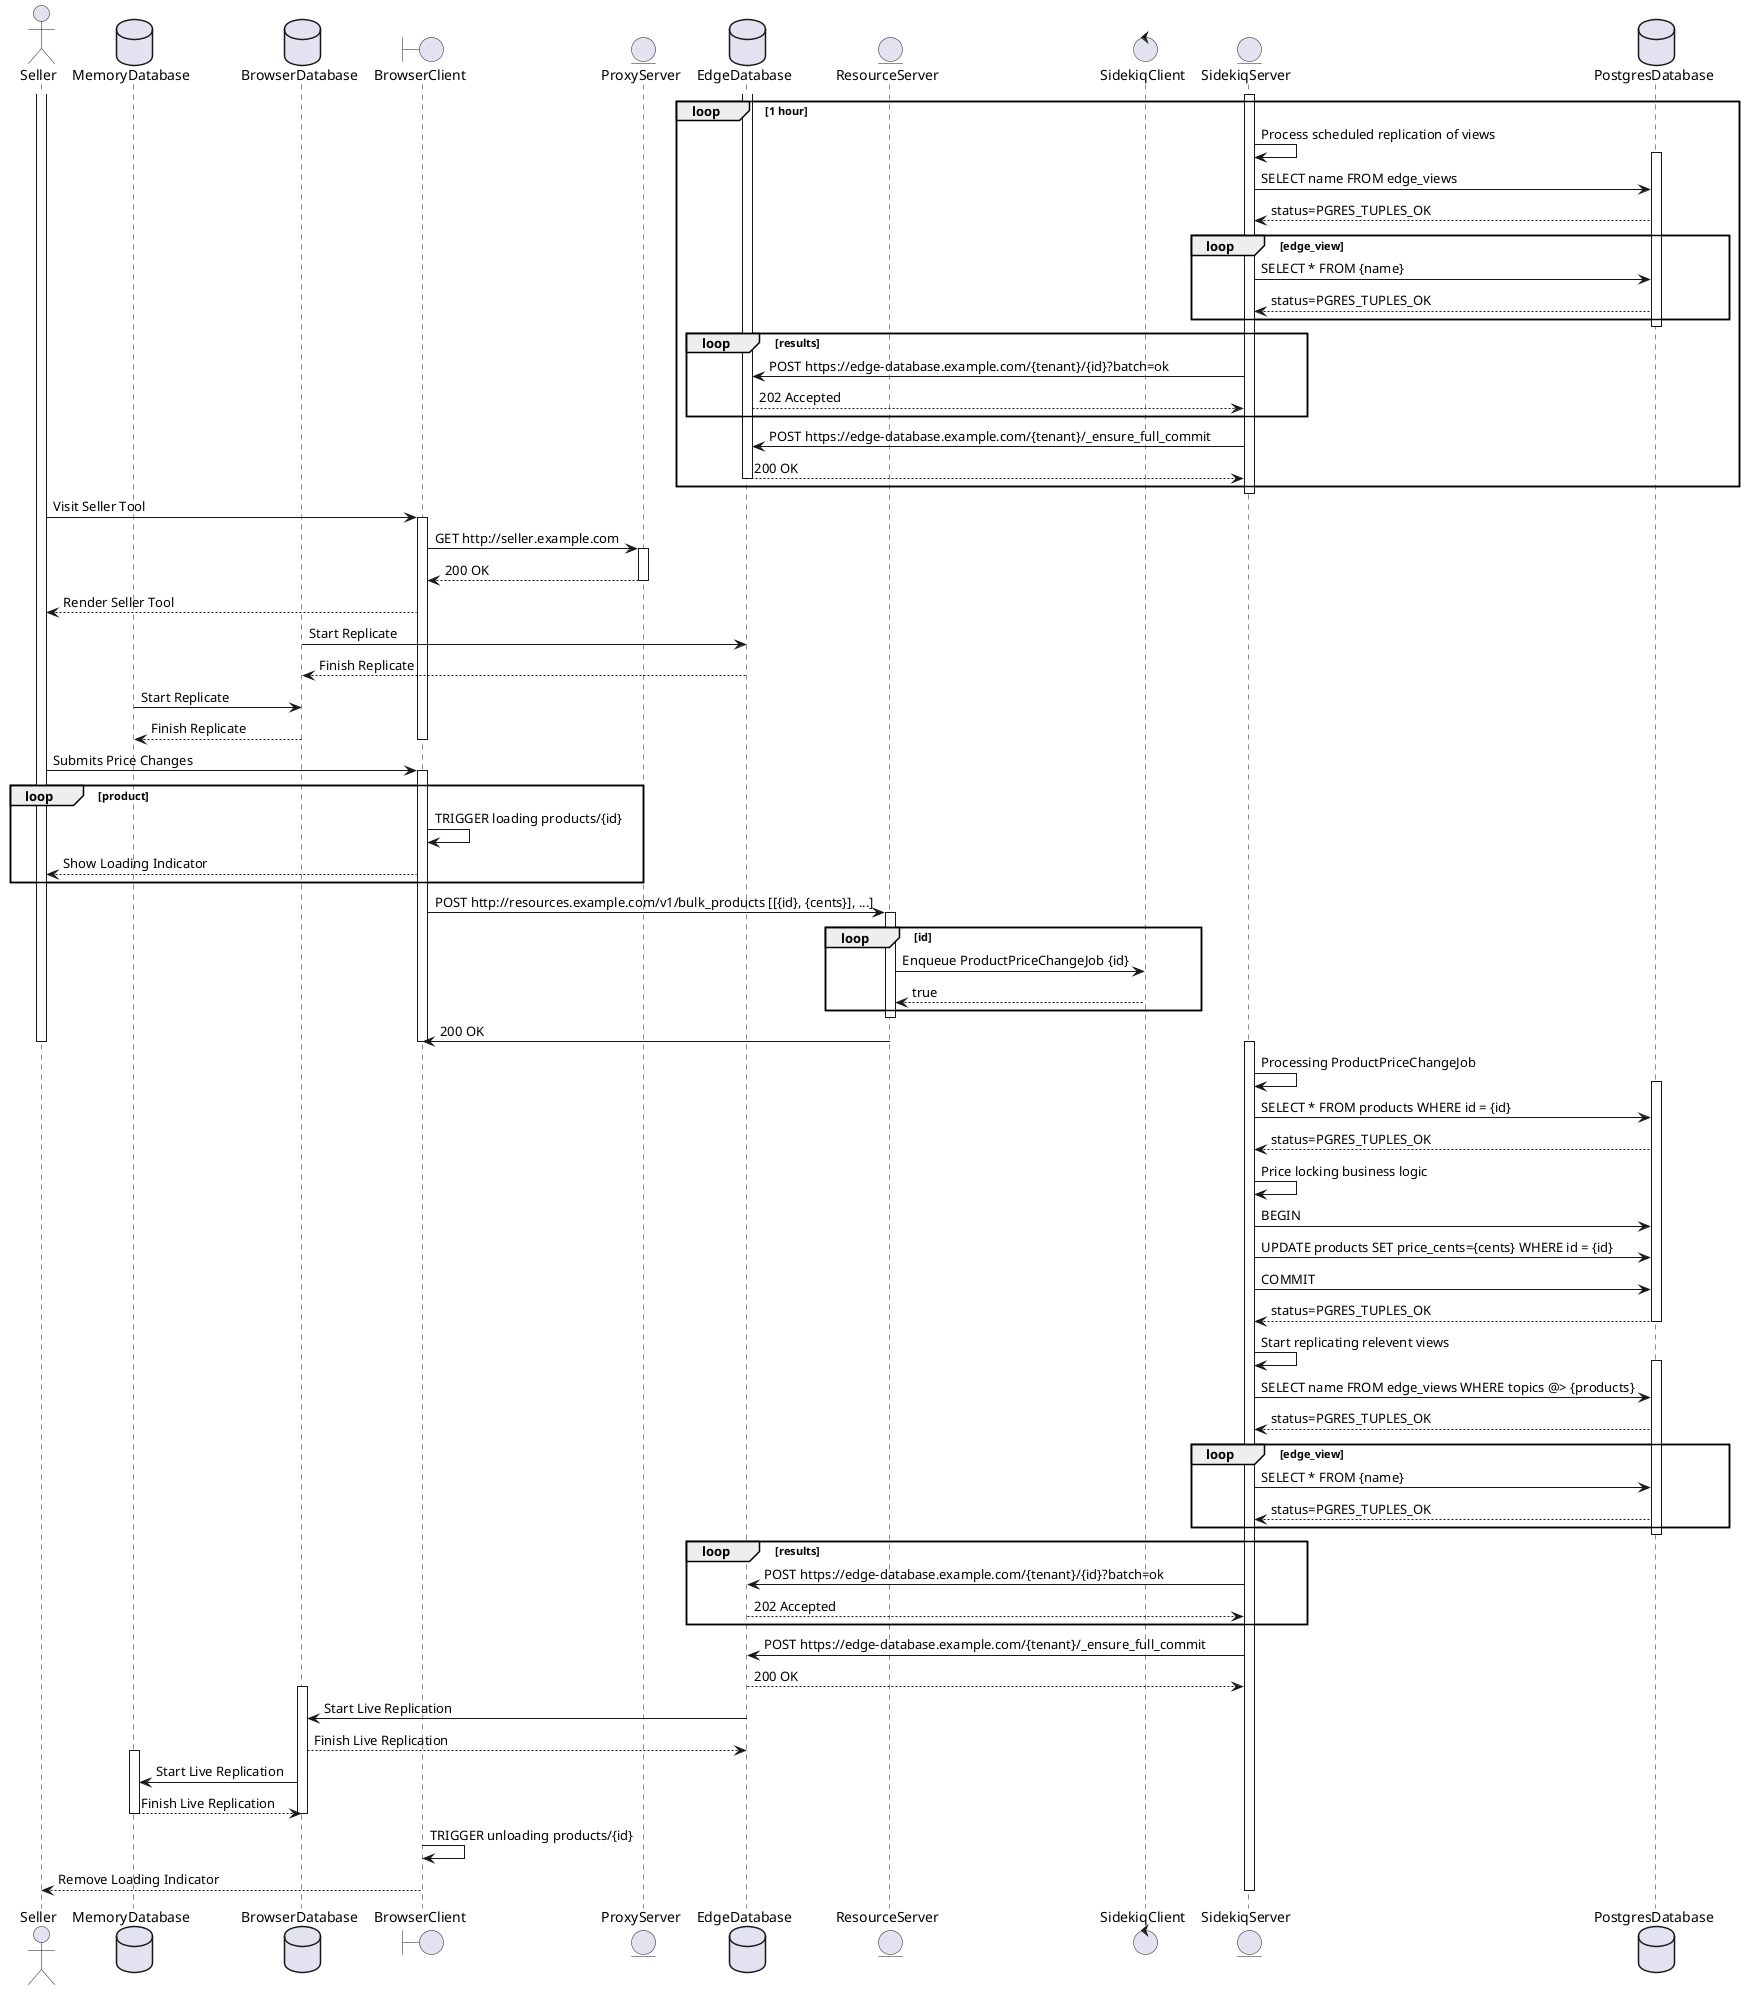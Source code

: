 @startuml
actor Seller order 10
database MemoryDatabase order 20
database BrowserDatabase order 30
boundary BrowserClient order 40
entity ProxyServer order 50
database EdgeDatabase order 60
entity ResourceServer order 70
control SidekiqClient order 80
entity SidekiqServer order 80
database PostgresDatabase order 90

activate SidekiqServer
  loop 1 hour
    SidekiqServer -> SidekiqServer : Process scheduled replication of views

    activate PostgresDatabase
      SidekiqServer -> PostgresDatabase : SELECT name FROM edge_views
      PostgresDatabase --> SidekiqServer : status=PGRES_TUPLES_OK

      loop edge_view
        SidekiqServer -> PostgresDatabase : SELECT * FROM {name}
        PostgresDatabase --> SidekiqServer : status=PGRES_TUPLES_OK
      end
    deactivate PostgresDatabase

    activate EdgeDatabase
      loop results
        SidekiqServer -> EdgeDatabase : POST https://edge-database.example.com/{tenant}/{id}?batch=ok
        EdgeDatabase --> SidekiqServer : 202 Accepted
      end

      SidekiqServer -> EdgeDatabase : POST https://edge-database.example.com/{tenant}/_ensure_full_commit
      EdgeDatabase --> SidekiqServer : 200 OK
    deactivate EdgeDatabase
  end
deactivate SidekiqServer

activate Seller
  Seller -> BrowserClient : Visit Seller Tool

  activate BrowserClient
    BrowserClient -> ProxyServer : GET http://seller.example.com
    activate ProxyServer
      ProxyServer --> BrowserClient : 200 OK
    deactivate ProxyServer
    BrowserClient --> Seller : Render Seller Tool
    BrowserDatabase -> EdgeDatabase : Start Replicate
    EdgeDatabase --> BrowserDatabase : Finish Replicate
    MemoryDatabase -> BrowserDatabase : Start Replicate
    BrowserDatabase --> MemoryDatabase : Finish Replicate
  deactivate BrowserClient

  Seller -> BrowserClient : Submits Price Changes

  activate BrowserClient
    loop product
      BrowserClient -> BrowserClient : TRIGGER loading products/{id}
      BrowserClient --> Seller : Show Loading Indicator
    end

    BrowserClient -> ResourceServer : POST http://resources.example.com/v1/bulk_products [[{id}, {cents}], ...]

    activate ResourceServer
      loop id
        ResourceServer -> SidekiqClient : Enqueue ProductPriceChangeJob {id}
        SidekiqClient --> ResourceServer : true
      end
    deactivate ResourceServer

    ResourceServer -> BrowserClient : 200 OK
  deactivate BrowserClient
deactivate Seller

activate SidekiqServer
  SidekiqServer -> SidekiqServer : Processing ProductPriceChangeJob

  activate PostgresDatabase
    SidekiqServer -> PostgresDatabase : SELECT * FROM products WHERE id = {id}
    PostgresDatabase --> SidekiqServer : status=PGRES_TUPLES_OK
    SidekiqServer -> SidekiqServer : Price locking business logic
    SidekiqServer -> PostgresDatabase : BEGIN
    SidekiqServer -> PostgresDatabase : UPDATE products SET price_cents={cents} WHERE id = {id}
    SidekiqServer -> PostgresDatabase : COMMIT
    PostgresDatabase --> SidekiqServer : status=PGRES_TUPLES_OK
  deactivate PostgresDatabase

  SidekiqServer -> SidekiqServer : Start replicating relevent views

  activate PostgresDatabase
    SidekiqServer -> PostgresDatabase : SELECT name FROM edge_views WHERE topics @> {products}
    PostgresDatabase --> SidekiqServer : status=PGRES_TUPLES_OK

    loop edge_view
      SidekiqServer -> PostgresDatabase : SELECT * FROM {name}
      PostgresDatabase --> SidekiqServer : status=PGRES_TUPLES_OK
    end
  deactivate PostgresDatabase

  activate EdgeDatabase
    loop results
      SidekiqServer -> EdgeDatabase : POST https://edge-database.example.com/{tenant}/{id}?batch=ok
      EdgeDatabase --> SidekiqServer : 202 Accepted
    end

    SidekiqServer -> EdgeDatabase : POST https://edge-database.example.com/{tenant}/_ensure_full_commit
    EdgeDatabase --> SidekiqServer : 200 OK

    activate BrowserDatabase
      EdgeDatabase -> BrowserDatabase : Start Live Replication
      BrowserDatabase --> EdgeDatabase : Finish Live Replication
      activate MemoryDatabase
        BrowserDatabase -> MemoryDatabase : Start Live Replication
        MemoryDatabase --> BrowserDatabase : Finish Live Replication
      deactivate MemoryDatabase
    deactivate BrowserDatabase
  deactivate EdgeDatabase
  BrowserClient -> BrowserClient : TRIGGER unloading products/{id}
  BrowserClient --> Seller : Remove Loading Indicator
deactivate SidekiqServer
@enduml
